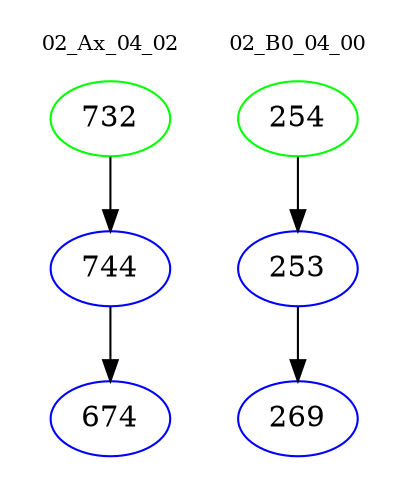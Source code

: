 digraph{
subgraph cluster_0 {
color = white
label = "02_Ax_04_02";
fontsize=10;
T0_732 [label="732", color="green"]
T0_732 -> T0_744 [color="black"]
T0_744 [label="744", color="blue"]
T0_744 -> T0_674 [color="black"]
T0_674 [label="674", color="blue"]
}
subgraph cluster_1 {
color = white
label = "02_B0_04_00";
fontsize=10;
T1_254 [label="254", color="green"]
T1_254 -> T1_253 [color="black"]
T1_253 [label="253", color="blue"]
T1_253 -> T1_269 [color="black"]
T1_269 [label="269", color="blue"]
}
}

